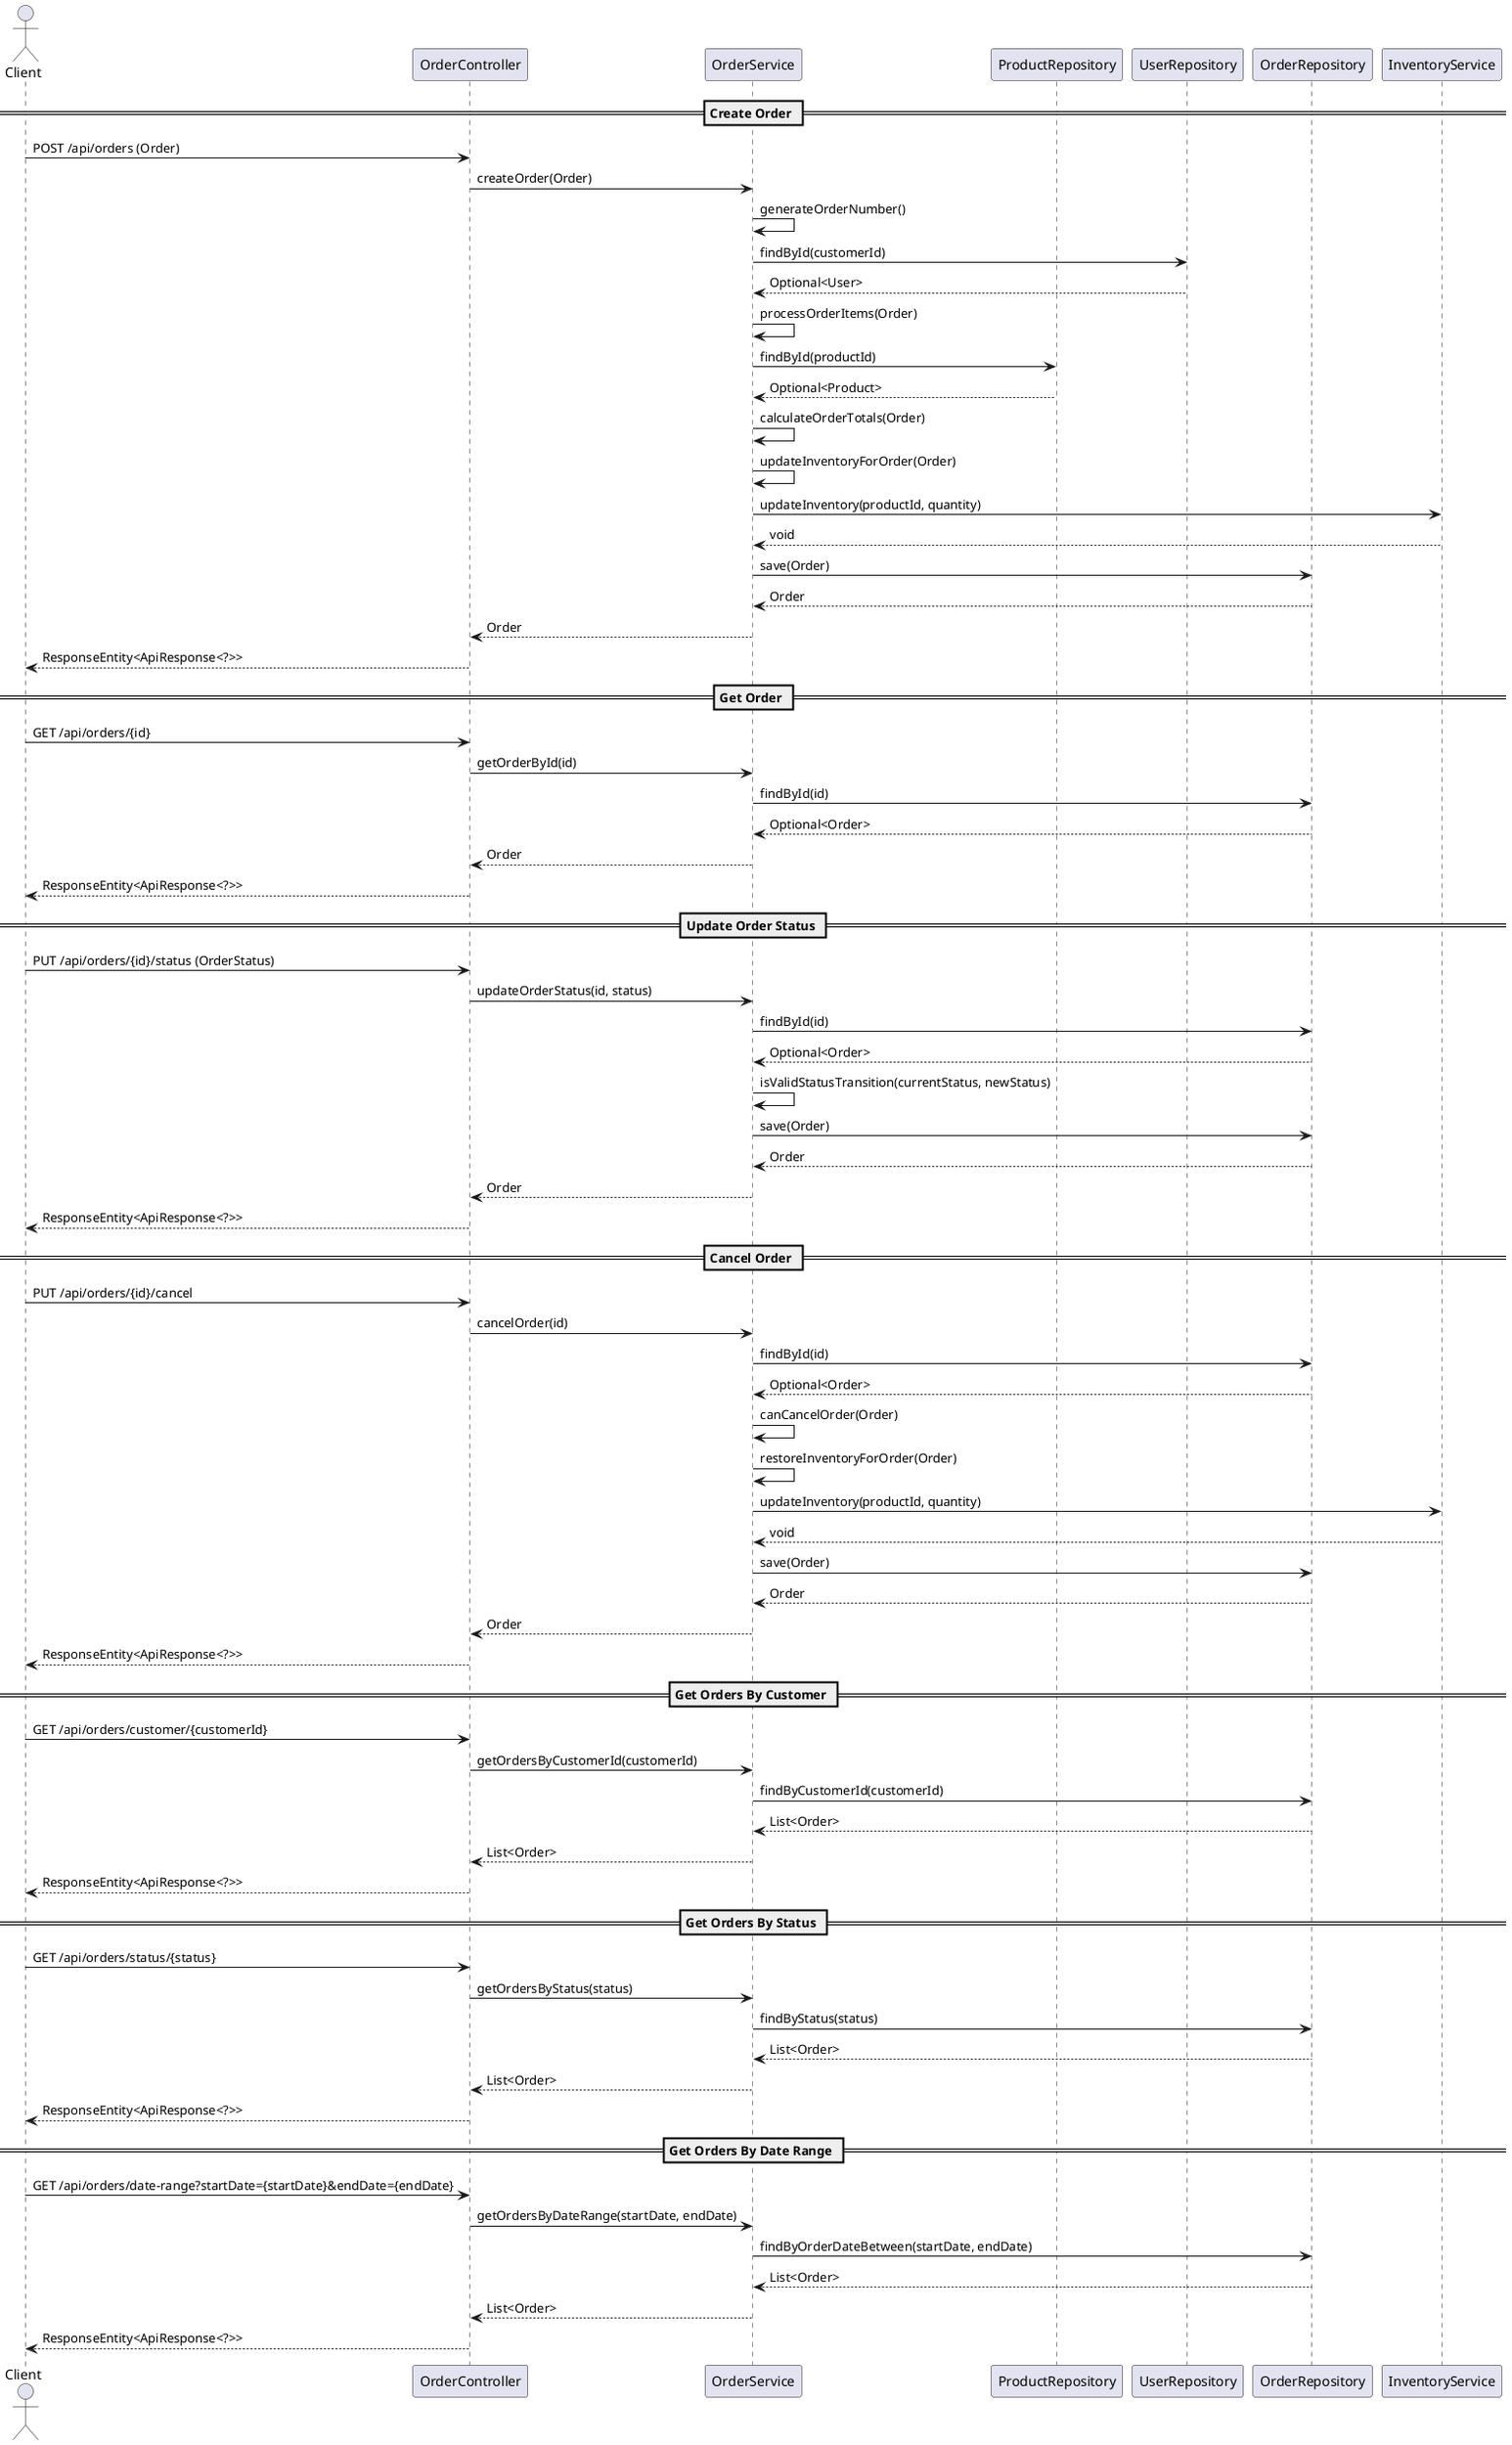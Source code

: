 @startuml Order Processing Flow

actor Client
participant "OrderController" as OC
participant "OrderService" as OS
participant "ProductRepository" as PR
participant "UserRepository" as UR
participant "OrderRepository" as OR
participant "InventoryService" as IS

== Create Order ==
Client -> OC: POST /api/orders (Order)
OC -> OS: createOrder(Order)
OS -> OS: generateOrderNumber()
OS -> UR: findById(customerId)
UR --> OS: Optional<User>
OS -> OS: processOrderItems(Order)
OS -> PR: findById(productId)
PR --> OS: Optional<Product>
OS -> OS: calculateOrderTotals(Order)
OS -> OS: updateInventoryForOrder(Order)
OS -> IS: updateInventory(productId, quantity)
IS --> OS: void
OS -> OR: save(Order)
OR --> OS: Order
OS --> OC: Order
OC --> Client: ResponseEntity<ApiResponse<?>>

== Get Order ==
Client -> OC: GET /api/orders/{id}
OC -> OS: getOrderById(id)
OS -> OR: findById(id)
OR --> OS: Optional<Order>
OS --> OC: Order
OC --> Client: ResponseEntity<ApiResponse<?>>

== Update Order Status ==
Client -> OC: PUT /api/orders/{id}/status (OrderStatus)
OC -> OS: updateOrderStatus(id, status)
OS -> OR: findById(id)
OR --> OS: Optional<Order>
OS -> OS: isValidStatusTransition(currentStatus, newStatus)
OS -> OR: save(Order)
OR --> OS: Order
OS --> OC: Order
OC --> Client: ResponseEntity<ApiResponse<?>>

== Cancel Order ==
Client -> OC: PUT /api/orders/{id}/cancel
OC -> OS: cancelOrder(id)
OS -> OR: findById(id)
OR --> OS: Optional<Order>
OS -> OS: canCancelOrder(Order)
OS -> OS: restoreInventoryForOrder(Order)
OS -> IS: updateInventory(productId, quantity)
IS --> OS: void
OS -> OR: save(Order)
OR --> OS: Order
OS --> OC: Order
OC --> Client: ResponseEntity<ApiResponse<?>>

== Get Orders By Customer ==
Client -> OC: GET /api/orders/customer/{customerId}
OC -> OS: getOrdersByCustomerId(customerId)
OS -> OR: findByCustomerId(customerId)
OR --> OS: List<Order>
OS --> OC: List<Order>
OC --> Client: ResponseEntity<ApiResponse<?>>

== Get Orders By Status ==
Client -> OC: GET /api/orders/status/{status}
OC -> OS: getOrdersByStatus(status)
OS -> OR: findByStatus(status)
OR --> OS: List<Order>
OS --> OC: List<Order>
OC --> Client: ResponseEntity<ApiResponse<?>>

== Get Orders By Date Range ==
Client -> OC: GET /api/orders/date-range?startDate={startDate}&endDate={endDate}
OC -> OS: getOrdersByDateRange(startDate, endDate)
OS -> OR: findByOrderDateBetween(startDate, endDate)
OR --> OS: List<Order>
OS --> OC: List<Order>
OC --> Client: ResponseEntity<ApiResponse<?>>

@enduml
